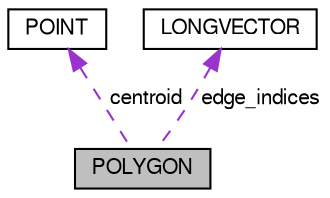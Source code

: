 digraph "POLYGON"
{
  bgcolor="transparent";
  edge [fontname="FreeSans",fontsize="10",labelfontname="FreeSans",labelfontsize="10"];
  node [fontname="FreeSans",fontsize="10",shape=record];
  Node1 [label="POLYGON",height=0.2,width=0.4,color="black", fillcolor="grey75", style="filled" fontcolor="black"];
  Node2 -> Node1 [dir="back",color="darkorchid3",fontsize="10",style="dashed",label=" centroid" ,fontname="FreeSans"];
  Node2 [label="POINT",height=0.2,width=0.4,color="black",URL="$struct_p_o_i_n_t.html"];
  Node3 -> Node1 [dir="back",color="darkorchid3",fontsize="10",style="dashed",label=" edge_indices" ,fontname="FreeSans"];
  Node3 [label="LONGVECTOR",height=0.2,width=0.4,color="black",URL="$struct_l_o_n_g_v_e_c_t_o_r.html"];
}
